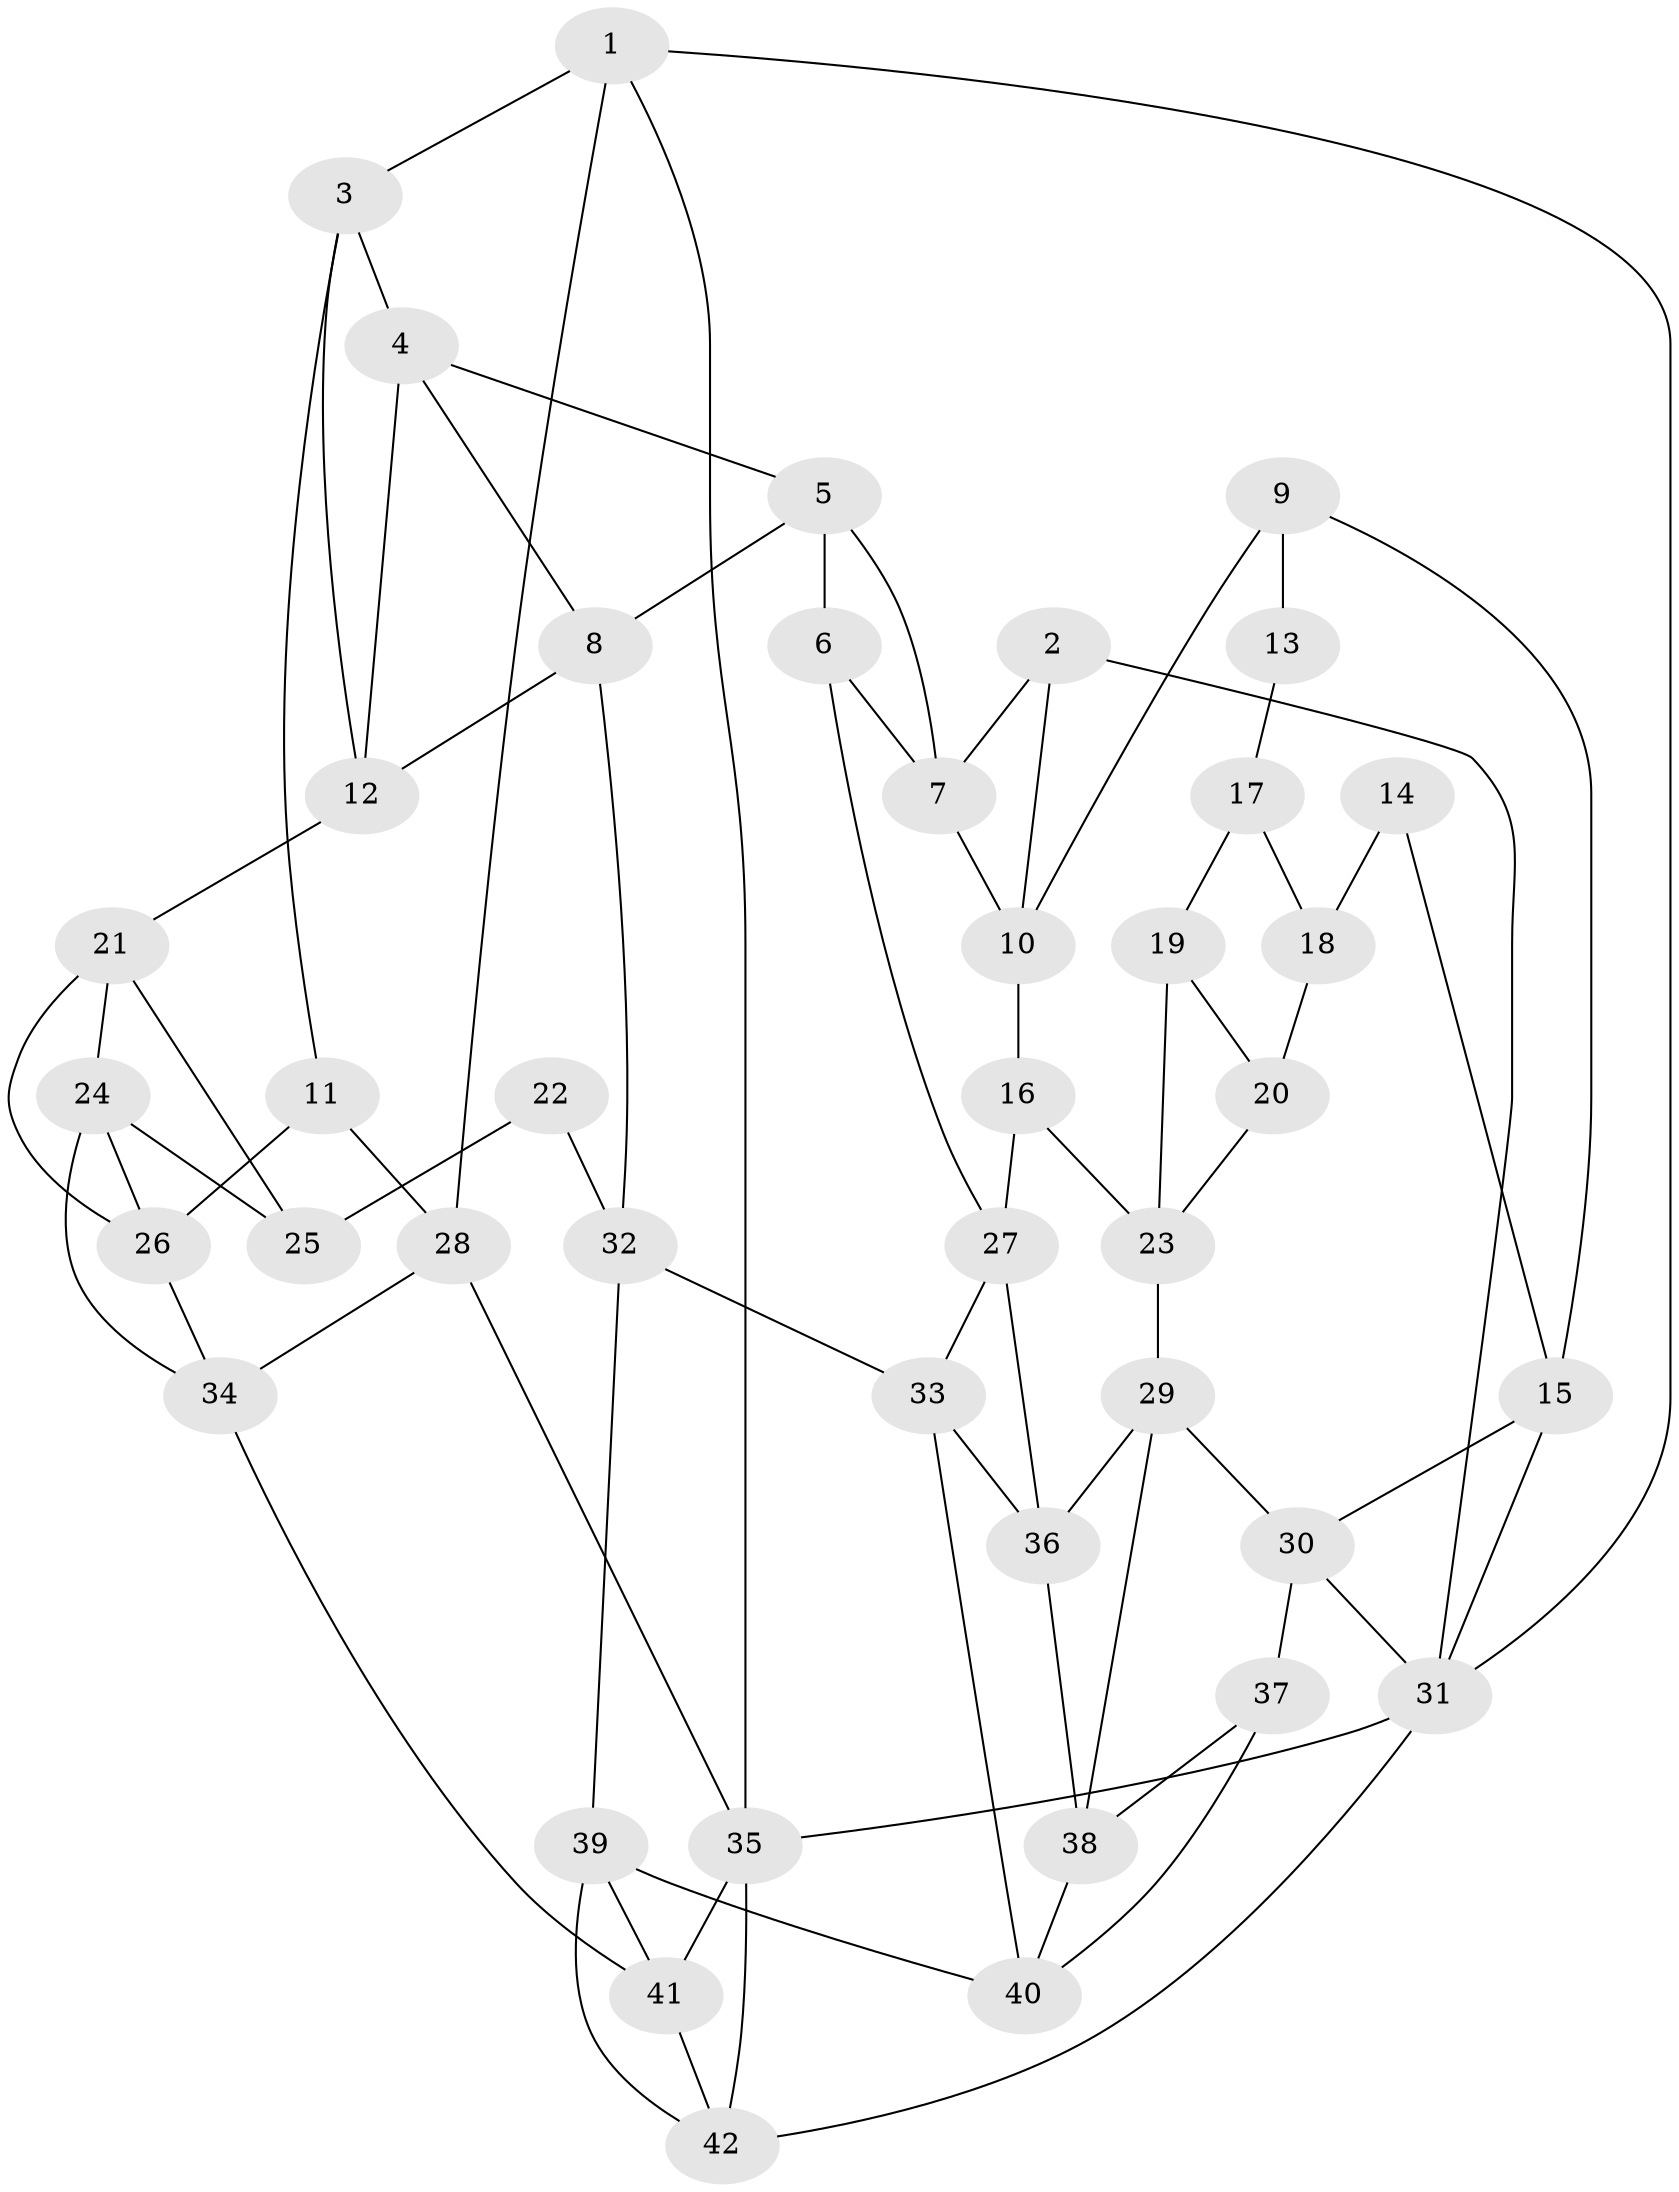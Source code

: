 // original degree distribution, {3: 0.047619047619047616, 4: 0.21428571428571427, 5: 0.5, 6: 0.23809523809523808}
// Generated by graph-tools (version 1.1) at 2025/38/03/04/25 23:38:27]
// undirected, 42 vertices, 77 edges
graph export_dot {
  node [color=gray90,style=filled];
  1;
  2;
  3;
  4;
  5;
  6;
  7;
  8;
  9;
  10;
  11;
  12;
  13;
  14;
  15;
  16;
  17;
  18;
  19;
  20;
  21;
  22;
  23;
  24;
  25;
  26;
  27;
  28;
  29;
  30;
  31;
  32;
  33;
  34;
  35;
  36;
  37;
  38;
  39;
  40;
  41;
  42;
  1 -- 3 [weight=1.0];
  1 -- 28 [weight=1.0];
  1 -- 31 [weight=1.0];
  1 -- 35 [weight=1.0];
  2 -- 7 [weight=1.0];
  2 -- 10 [weight=1.0];
  2 -- 31 [weight=1.0];
  3 -- 4 [weight=1.0];
  3 -- 11 [weight=1.0];
  3 -- 12 [weight=1.0];
  4 -- 5 [weight=1.0];
  4 -- 8 [weight=1.0];
  4 -- 12 [weight=1.0];
  5 -- 6 [weight=1.0];
  5 -- 7 [weight=1.0];
  5 -- 8 [weight=1.0];
  6 -- 7 [weight=1.0];
  6 -- 27 [weight=1.0];
  7 -- 10 [weight=1.0];
  8 -- 12 [weight=1.0];
  8 -- 32 [weight=1.0];
  9 -- 10 [weight=1.0];
  9 -- 13 [weight=2.0];
  9 -- 15 [weight=1.0];
  10 -- 16 [weight=1.0];
  11 -- 26 [weight=1.0];
  11 -- 28 [weight=1.0];
  12 -- 21 [weight=1.0];
  13 -- 17 [weight=1.0];
  14 -- 15 [weight=1.0];
  14 -- 18 [weight=2.0];
  15 -- 30 [weight=1.0];
  15 -- 31 [weight=1.0];
  16 -- 23 [weight=1.0];
  16 -- 27 [weight=1.0];
  17 -- 18 [weight=1.0];
  17 -- 19 [weight=2.0];
  18 -- 20 [weight=1.0];
  19 -- 20 [weight=1.0];
  19 -- 23 [weight=1.0];
  20 -- 23 [weight=1.0];
  21 -- 24 [weight=1.0];
  21 -- 25 [weight=1.0];
  21 -- 26 [weight=1.0];
  22 -- 25 [weight=2.0];
  22 -- 32 [weight=1.0];
  23 -- 29 [weight=1.0];
  24 -- 25 [weight=1.0];
  24 -- 26 [weight=1.0];
  24 -- 34 [weight=1.0];
  26 -- 34 [weight=1.0];
  27 -- 33 [weight=1.0];
  27 -- 36 [weight=1.0];
  28 -- 34 [weight=1.0];
  28 -- 35 [weight=1.0];
  29 -- 30 [weight=1.0];
  29 -- 36 [weight=1.0];
  29 -- 38 [weight=1.0];
  30 -- 31 [weight=1.0];
  30 -- 37 [weight=1.0];
  31 -- 35 [weight=1.0];
  31 -- 42 [weight=1.0];
  32 -- 33 [weight=1.0];
  32 -- 39 [weight=1.0];
  33 -- 36 [weight=1.0];
  33 -- 40 [weight=1.0];
  34 -- 41 [weight=1.0];
  35 -- 41 [weight=1.0];
  35 -- 42 [weight=1.0];
  36 -- 38 [weight=1.0];
  37 -- 38 [weight=1.0];
  37 -- 40 [weight=1.0];
  38 -- 40 [weight=1.0];
  39 -- 40 [weight=1.0];
  39 -- 41 [weight=1.0];
  39 -- 42 [weight=1.0];
  41 -- 42 [weight=1.0];
}
